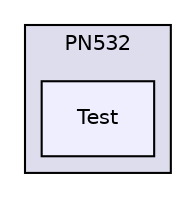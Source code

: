 digraph "E:/Glasgow Course Works/Realtime Embeded Programming/Project files/CourseProject/Attendance-recording-system/src/PN532/Test" {
  compound=true
  node [ fontsize="10", fontname="Helvetica"];
  edge [ labelfontsize="10", labelfontname="Helvetica"];
  subgraph clusterdir_6ba198b2c67eb44e1dbfbf0b7cf97e6c {
    graph [ bgcolor="#ddddee", pencolor="black", label="PN532" fontname="Helvetica", fontsize="10", URL="dir_6ba198b2c67eb44e1dbfbf0b7cf97e6c.html"]
  dir_23111ccb41a01fe5783df4aa96ef7e71 [shape=box, label="Test", style="filled", fillcolor="#eeeeff", pencolor="black", URL="dir_23111ccb41a01fe5783df4aa96ef7e71.html"];
  }
}
